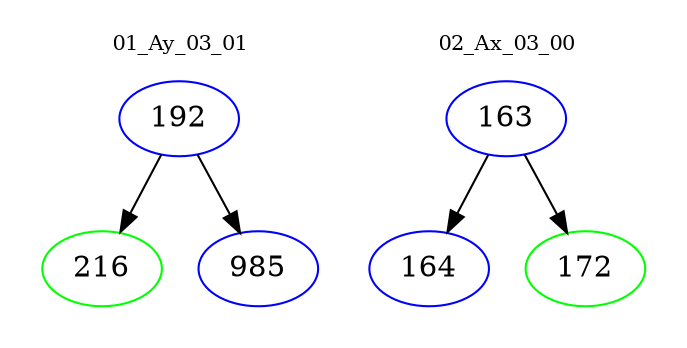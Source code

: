 digraph{
subgraph cluster_0 {
color = white
label = "01_Ay_03_01";
fontsize=10;
T0_192 [label="192", color="blue"]
T0_192 -> T0_216 [color="black"]
T0_216 [label="216", color="green"]
T0_192 -> T0_985 [color="black"]
T0_985 [label="985", color="blue"]
}
subgraph cluster_1 {
color = white
label = "02_Ax_03_00";
fontsize=10;
T1_163 [label="163", color="blue"]
T1_163 -> T1_164 [color="black"]
T1_164 [label="164", color="blue"]
T1_163 -> T1_172 [color="black"]
T1_172 [label="172", color="green"]
}
}
